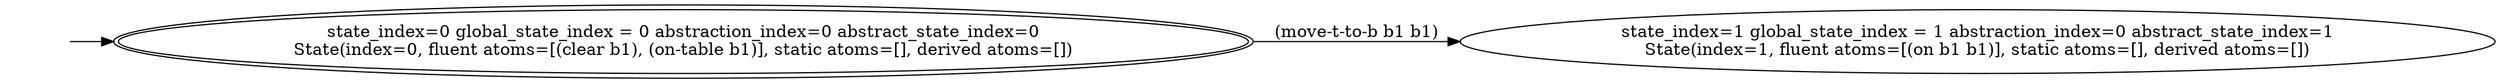 digraph {
rankdir="LR"
s0[peripheries=2,label="state_index=0 global_state_index = 0 abstraction_index=0 abstract_state_index=0
State(index=0, fluent atoms=[(clear b1), (on-table b1)], static atoms=[], derived atoms=[])
"]
s1[label="state_index=1 global_state_index = 1 abstraction_index=0 abstract_state_index=1
State(index=1, fluent atoms=[(on b1 b1)], static atoms=[], derived atoms=[])
"]
Dangling [ label = "", style = invis ]
{ rank = same; Dangling }
Dangling -> s0
{ rank = same; s1}
{ rank = same; s0}
s0->s1 [label="(move-t-to-b b1 b1)
"]
}
